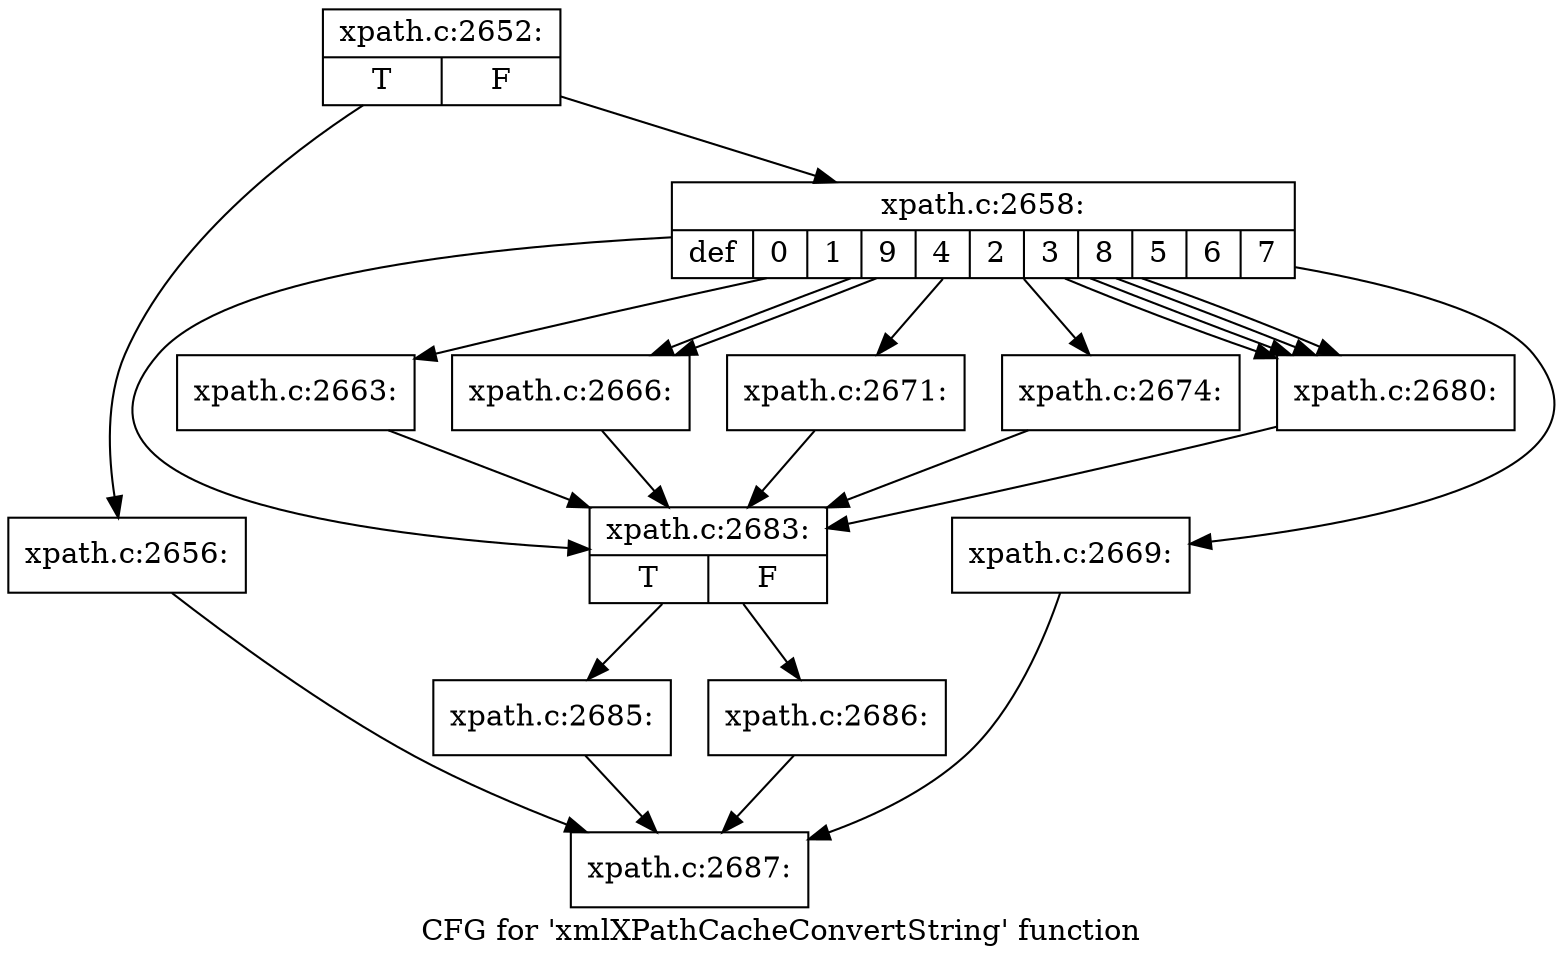 digraph "CFG for 'xmlXPathCacheConvertString' function" {
	label="CFG for 'xmlXPathCacheConvertString' function";

	Node0x4e3fe20 [shape=record,label="{xpath.c:2652:|{<s0>T|<s1>F}}"];
	Node0x4e3fe20 -> Node0x4e40b40;
	Node0x4e3fe20 -> Node0x4e40b90;
	Node0x4e40b40 [shape=record,label="{xpath.c:2656:}"];
	Node0x4e40b40 -> Node0x4e3cca0;
	Node0x4e40b90 [shape=record,label="{xpath.c:2658:|{<s0>def|<s1>0|<s2>1|<s3>9|<s4>4|<s5>2|<s6>3|<s7>8|<s8>5|<s9>6|<s10>7}}"];
	Node0x4e40b90 -> Node0x4e41110;
	Node0x4e40b90 -> Node0x4e41660;
	Node0x4e40b90 -> Node0x4e41740;
	Node0x4e40b90 -> Node0x4e41740;
	Node0x4e40b90 -> Node0x4e41b80;
	Node0x4e40b90 -> Node0x4e41da0;
	Node0x4e40b90 -> Node0x4e421e0;
	Node0x4e40b90 -> Node0x4e42620;
	Node0x4e40b90 -> Node0x4e42620;
	Node0x4e40b90 -> Node0x4e42620;
	Node0x4e40b90 -> Node0x4e42620;
	Node0x4e41660 [shape=record,label="{xpath.c:2663:}"];
	Node0x4e41660 -> Node0x4e41110;
	Node0x4e41740 [shape=record,label="{xpath.c:2666:}"];
	Node0x4e41740 -> Node0x4e41110;
	Node0x4e41b80 [shape=record,label="{xpath.c:2669:}"];
	Node0x4e41b80 -> Node0x4e3cca0;
	Node0x4e41da0 [shape=record,label="{xpath.c:2671:}"];
	Node0x4e41da0 -> Node0x4e41110;
	Node0x4e421e0 [shape=record,label="{xpath.c:2674:}"];
	Node0x4e421e0 -> Node0x4e41110;
	Node0x4e42620 [shape=record,label="{xpath.c:2680:}"];
	Node0x4e42620 -> Node0x4e41110;
	Node0x4e41110 [shape=record,label="{xpath.c:2683:|{<s0>T|<s1>F}}"];
	Node0x4e41110 -> Node0x4e41320;
	Node0x4e41110 -> Node0x4e42cd0;
	Node0x4e41320 [shape=record,label="{xpath.c:2685:}"];
	Node0x4e41320 -> Node0x4e3cca0;
	Node0x4e42cd0 [shape=record,label="{xpath.c:2686:}"];
	Node0x4e42cd0 -> Node0x4e3cca0;
	Node0x4e3cca0 [shape=record,label="{xpath.c:2687:}"];
}
